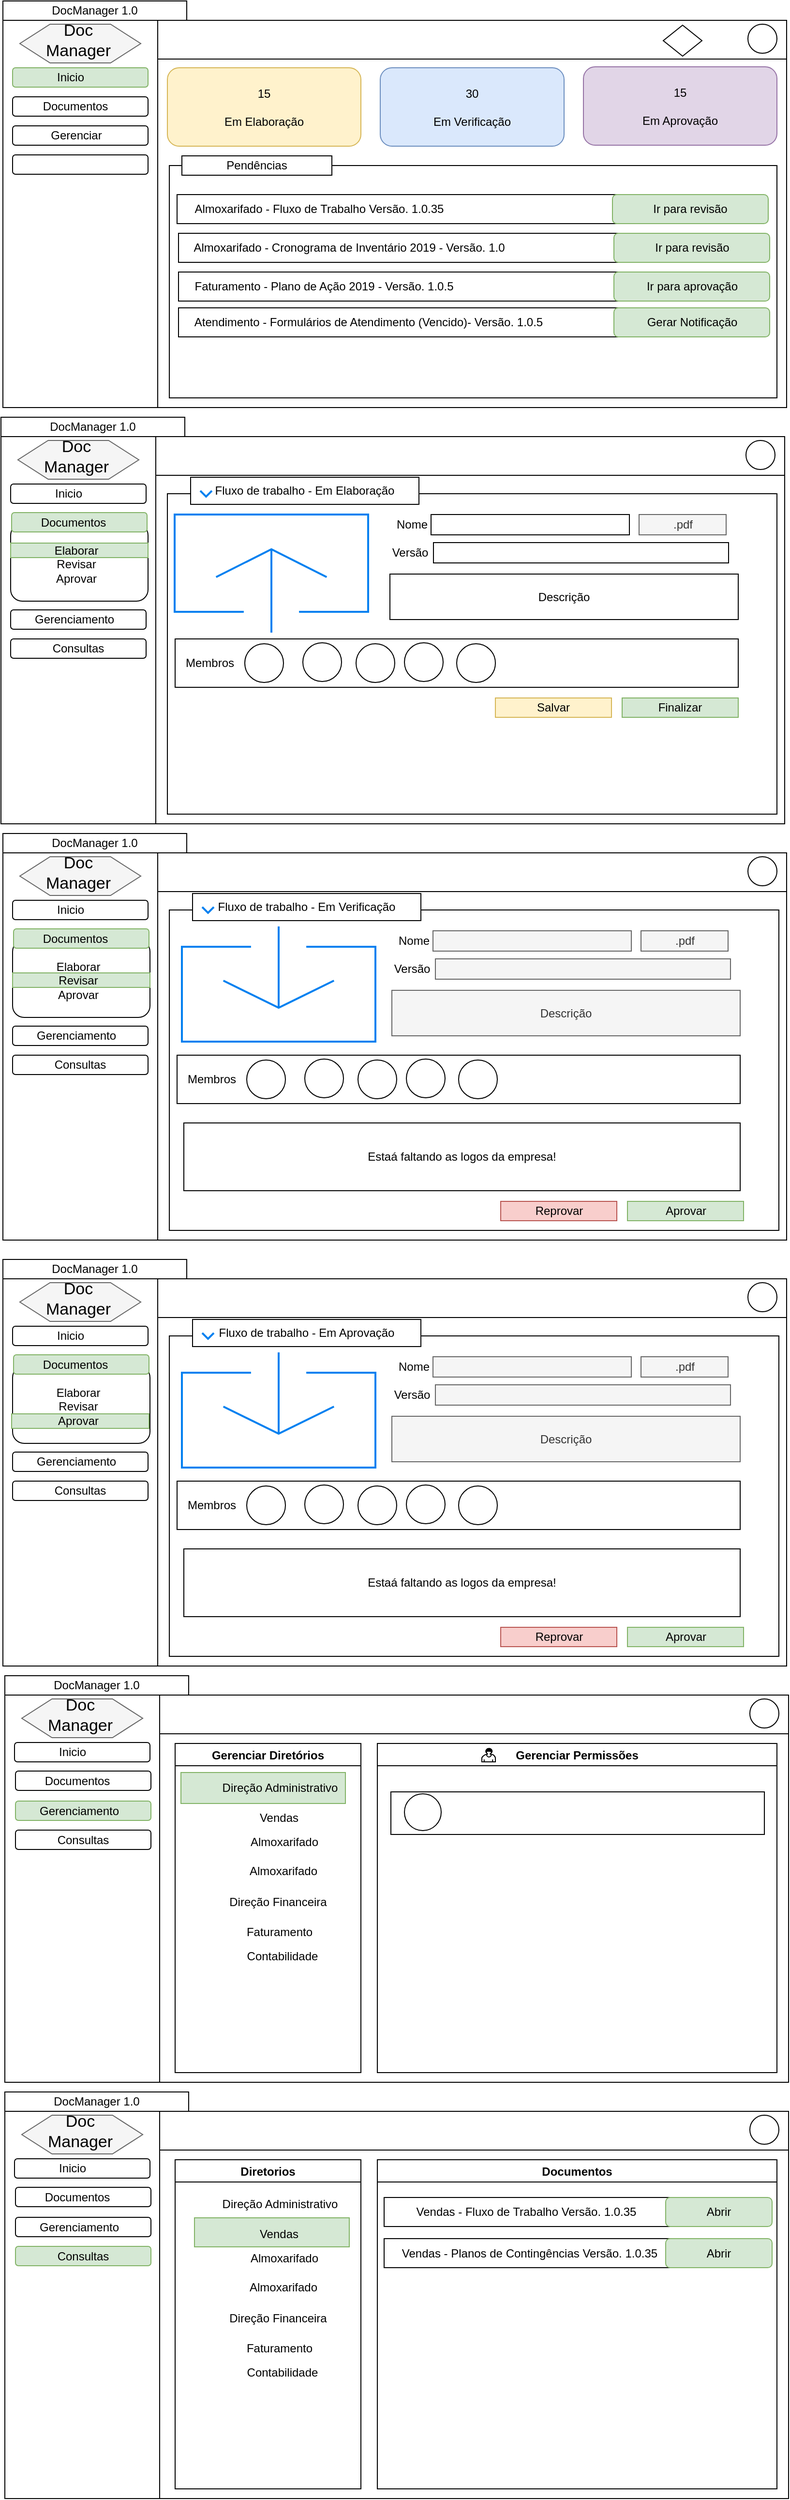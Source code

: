 <mxfile version="10.6.1" type="google"><diagram id="bI2BB0mGl0S2HGkJLrth" name="Page-1"><mxGraphModel dx="1394" dy="715" grid="1" gridSize="10" guides="1" tooltips="1" connect="1" arrows="1" fold="1" page="1" pageScale="1" pageWidth="827" pageHeight="1169" math="0" shadow="0"><root><mxCell id="0"/><mxCell id="1" parent="0"/><mxCell id="Ie20CmbfMBGJbWG-O1Qj-21" value="" style="rounded=0;whiteSpace=wrap;html=1;" parent="1" vertex="1"><mxGeometry x="8" y="550" width="810" height="400" as="geometry"/></mxCell><mxCell id="Ie20CmbfMBGJbWG-O1Qj-53" value="" style="rounded=0;whiteSpace=wrap;html=1;" parent="1" vertex="1"><mxGeometry x="180" y="609" width="630" height="331" as="geometry"/></mxCell><mxCell id="Ie20CmbfMBGJbWG-O1Qj-2" value="" style="rounded=0;whiteSpace=wrap;html=1;" parent="1" vertex="1"><mxGeometry x="10" y="120" width="810" height="400" as="geometry"/></mxCell><mxCell id="Ie20CmbfMBGJbWG-O1Qj-3" value="DocManager 1.0" style="rounded=0;whiteSpace=wrap;html=1;" parent="1" vertex="1"><mxGeometry x="10" y="100" width="190" height="20" as="geometry"/></mxCell><mxCell id="Ie20CmbfMBGJbWG-O1Qj-4" value="" style="rounded=0;whiteSpace=wrap;html=1;" parent="1" vertex="1"><mxGeometry x="170" y="120" width="650" height="40" as="geometry"/></mxCell><mxCell id="Ie20CmbfMBGJbWG-O1Qj-5" value="" style="rounded=0;whiteSpace=wrap;html=1;" parent="1" vertex="1"><mxGeometry x="10" y="120" width="160" height="400" as="geometry"/></mxCell><mxCell id="Ie20CmbfMBGJbWG-O1Qj-6" value="" style="rounded=1;whiteSpace=wrap;html=1;fillColor=#d5e8d4;strokeColor=#82b366;" parent="1" vertex="1"><mxGeometry x="20" y="169" width="140" height="20" as="geometry"/></mxCell><mxCell id="Ie20CmbfMBGJbWG-O1Qj-7" value="" style="rounded=1;whiteSpace=wrap;html=1;" parent="1" vertex="1"><mxGeometry x="20" y="199" width="140" height="20" as="geometry"/></mxCell><mxCell id="Ie20CmbfMBGJbWG-O1Qj-8" value="" style="rounded=1;whiteSpace=wrap;html=1;" parent="1" vertex="1"><mxGeometry x="20" y="229" width="140" height="20" as="geometry"/></mxCell><mxCell id="Ie20CmbfMBGJbWG-O1Qj-9" value="" style="rounded=1;whiteSpace=wrap;html=1;" parent="1" vertex="1"><mxGeometry x="20" y="259" width="140" height="20" as="geometry"/></mxCell><mxCell id="Ie20CmbfMBGJbWG-O1Qj-11" value="" style="shape=hexagon;perimeter=hexagonPerimeter2;whiteSpace=wrap;html=1;fillColor=#f5f5f5;strokeColor=#666666;fontColor=#333333;" parent="1" vertex="1"><mxGeometry x="27.5" y="124" width="125" height="40" as="geometry"/></mxCell><mxCell id="Ie20CmbfMBGJbWG-O1Qj-10" value="&lt;font style=&quot;font-size: 17px&quot;&gt;Doc&lt;br&gt;Manager&lt;/font&gt;" style="text;html=1;strokeColor=none;fillColor=none;align=center;verticalAlign=middle;whiteSpace=wrap;rounded=0;" parent="1" vertex="1"><mxGeometry x="67.5" y="131" width="40" height="20" as="geometry"/></mxCell><mxCell id="Ie20CmbfMBGJbWG-O1Qj-12" value="" style="ellipse;whiteSpace=wrap;html=1;aspect=fixed;" parent="1" vertex="1"><mxGeometry x="780" y="124" width="30" height="30" as="geometry"/></mxCell><mxCell id="Ie20CmbfMBGJbWG-O1Qj-13" value="Inicio" style="text;html=1;strokeColor=none;fillColor=none;align=center;verticalAlign=middle;whiteSpace=wrap;rounded=0;" parent="1" vertex="1"><mxGeometry x="60" y="169" width="40" height="20" as="geometry"/></mxCell><mxCell id="Ie20CmbfMBGJbWG-O1Qj-14" value="Documentos" style="text;html=1;strokeColor=none;fillColor=none;align=center;verticalAlign=middle;whiteSpace=wrap;rounded=0;" parent="1" vertex="1"><mxGeometry x="65" y="199" width="40" height="20" as="geometry"/></mxCell><mxCell id="Ie20CmbfMBGJbWG-O1Qj-15" value="Gerenciar" style="text;html=1;strokeColor=none;fillColor=none;align=center;verticalAlign=middle;whiteSpace=wrap;rounded=0;" parent="1" vertex="1"><mxGeometry x="66" y="229" width="40" height="20" as="geometry"/></mxCell><mxCell id="Ie20CmbfMBGJbWG-O1Qj-17" value="15&lt;br&gt;&lt;br&gt;Em Elaboração" style="rounded=1;whiteSpace=wrap;html=1;fillColor=#fff2cc;strokeColor=#d6b656;" parent="1" vertex="1"><mxGeometry x="180" y="169" width="200" height="81" as="geometry"/></mxCell><mxCell id="Ie20CmbfMBGJbWG-O1Qj-18" value="30&lt;br&gt;&lt;br&gt;Em Verificação" style="rounded=1;whiteSpace=wrap;html=1;fillColor=#dae8fc;strokeColor=#6c8ebf;" parent="1" vertex="1"><mxGeometry x="400" y="169" width="190" height="81" as="geometry"/></mxCell><mxCell id="Ie20CmbfMBGJbWG-O1Qj-20" value="15&lt;br&gt;&lt;br&gt;Em Aprovação" style="rounded=1;whiteSpace=wrap;html=1;fillColor=#e1d5e7;strokeColor=#9673a6;" parent="1" vertex="1"><mxGeometry x="610" y="168" width="200" height="81" as="geometry"/></mxCell><mxCell id="Ie20CmbfMBGJbWG-O1Qj-22" value="DocManager 1.0" style="rounded=0;whiteSpace=wrap;html=1;" parent="1" vertex="1"><mxGeometry x="8" y="530" width="190" height="20" as="geometry"/></mxCell><mxCell id="Ie20CmbfMBGJbWG-O1Qj-23" value="" style="rounded=0;whiteSpace=wrap;html=1;" parent="1" vertex="1"><mxGeometry x="168" y="550" width="650" height="40" as="geometry"/></mxCell><mxCell id="Ie20CmbfMBGJbWG-O1Qj-24" value="" style="rounded=0;whiteSpace=wrap;html=1;" parent="1" vertex="1"><mxGeometry x="8" y="550" width="160" height="400" as="geometry"/></mxCell><mxCell id="Ie20CmbfMBGJbWG-O1Qj-25" value="" style="rounded=1;whiteSpace=wrap;html=1;" parent="1" vertex="1"><mxGeometry x="18" y="599" width="140" height="20" as="geometry"/></mxCell><mxCell id="Ie20CmbfMBGJbWG-O1Qj-27" value="" style="rounded=1;whiteSpace=wrap;html=1;" parent="1" vertex="1"><mxGeometry x="18" y="729" width="140" height="20" as="geometry"/></mxCell><mxCell id="Ie20CmbfMBGJbWG-O1Qj-28" value="Consultas" style="rounded=1;whiteSpace=wrap;html=1;" parent="1" vertex="1"><mxGeometry x="18" y="759" width="140" height="20" as="geometry"/></mxCell><mxCell id="Ie20CmbfMBGJbWG-O1Qj-29" value="" style="shape=hexagon;perimeter=hexagonPerimeter2;whiteSpace=wrap;html=1;fillColor=#f5f5f5;strokeColor=#666666;fontColor=#333333;" parent="1" vertex="1"><mxGeometry x="25.5" y="554" width="125" height="40" as="geometry"/></mxCell><mxCell id="Ie20CmbfMBGJbWG-O1Qj-30" value="&lt;font style=&quot;font-size: 17px&quot;&gt;Doc&lt;br&gt;Manager&lt;/font&gt;" style="text;html=1;strokeColor=none;fillColor=none;align=center;verticalAlign=middle;whiteSpace=wrap;rounded=0;" parent="1" vertex="1"><mxGeometry x="65.5" y="561" width="40" height="20" as="geometry"/></mxCell><mxCell id="Ie20CmbfMBGJbWG-O1Qj-31" value="" style="ellipse;whiteSpace=wrap;html=1;aspect=fixed;" parent="1" vertex="1"><mxGeometry x="778" y="554" width="30" height="30" as="geometry"/></mxCell><mxCell id="Ie20CmbfMBGJbWG-O1Qj-32" value="Inicio" style="text;html=1;strokeColor=none;fillColor=none;align=center;verticalAlign=middle;whiteSpace=wrap;rounded=0;" parent="1" vertex="1"><mxGeometry x="58" y="599" width="40" height="20" as="geometry"/></mxCell><mxCell id="Ie20CmbfMBGJbWG-O1Qj-34" value="Gerenciamento" style="text;html=1;strokeColor=none;fillColor=none;align=center;verticalAlign=middle;whiteSpace=wrap;rounded=0;" parent="1" vertex="1"><mxGeometry x="64" y="729" width="40" height="20" as="geometry"/></mxCell><mxCell id="Ie20CmbfMBGJbWG-O1Qj-38" value="" style="rounded=0;whiteSpace=wrap;html=1;" parent="1" vertex="1"><mxGeometry x="452.5" y="630.5" width="205" height="21" as="geometry"/></mxCell><mxCell id="Ie20CmbfMBGJbWG-O1Qj-42" value="" style="html=1;verticalLabelPosition=bottom;align=center;labelBackgroundColor=#ffffff;verticalAlign=top;strokeWidth=2;strokeColor=#0080F0;fillColor=#ffffff;shadow=0;dashed=0;shape=mxgraph.ios7.icons.up;" parent="1" vertex="1"><mxGeometry x="187.5" y="630.5" width="200" height="122" as="geometry"/></mxCell><mxCell id="Ie20CmbfMBGJbWG-O1Qj-44" value="Nome" style="text;html=1;strokeColor=none;fillColor=none;align=center;verticalAlign=middle;whiteSpace=wrap;rounded=0;" parent="1" vertex="1"><mxGeometry x="412.5" y="630.5" width="40" height="20" as="geometry"/></mxCell><mxCell id="Ie20CmbfMBGJbWG-O1Qj-45" value="" style="rounded=0;whiteSpace=wrap;html=1;" parent="1" vertex="1"><mxGeometry x="455" y="659.5" width="305" height="21" as="geometry"/></mxCell><mxCell id="Ie20CmbfMBGJbWG-O1Qj-46" value="Versão" style="text;html=1;strokeColor=none;fillColor=none;align=center;verticalAlign=middle;whiteSpace=wrap;rounded=0;" parent="1" vertex="1"><mxGeometry x="411" y="659.5" width="40" height="20" as="geometry"/></mxCell><mxCell id="Ie20CmbfMBGJbWG-O1Qj-48" value=".pdf" style="rounded=0;whiteSpace=wrap;html=1;fillColor=#f5f5f5;strokeColor=#666666;fontColor=#333333;" parent="1" vertex="1"><mxGeometry x="667.5" y="630.5" width="90" height="21" as="geometry"/></mxCell><mxCell id="Ie20CmbfMBGJbWG-O1Qj-49" value="Descrição" style="rounded=0;whiteSpace=wrap;html=1;" parent="1" vertex="1"><mxGeometry x="410" y="692" width="360" height="47" as="geometry"/></mxCell><mxCell id="Ie20CmbfMBGJbWG-O1Qj-50" value="" style="rounded=0;whiteSpace=wrap;html=1;" parent="1" vertex="1"><mxGeometry x="188" y="759" width="582" height="50" as="geometry"/></mxCell><mxCell id="Ie20CmbfMBGJbWG-O1Qj-51" value="" style="ellipse;whiteSpace=wrap;html=1;aspect=fixed;" parent="1" vertex="1"><mxGeometry x="260" y="764" width="40" height="40" as="geometry"/></mxCell><mxCell id="Ie20CmbfMBGJbWG-O1Qj-52" value="Membros" style="text;html=1;strokeColor=none;fillColor=none;align=center;verticalAlign=middle;whiteSpace=wrap;rounded=0;" parent="1" vertex="1"><mxGeometry x="204" y="774" width="40" height="20" as="geometry"/></mxCell><mxCell id="Ie20CmbfMBGJbWG-O1Qj-54" value="Fluxo de trabalho - Em Elaboração" style="rounded=0;whiteSpace=wrap;html=1;" parent="1" vertex="1"><mxGeometry x="204" y="592" width="236" height="28" as="geometry"/></mxCell><mxCell id="Ie20CmbfMBGJbWG-O1Qj-55" value="" style="rounded=1;whiteSpace=wrap;html=1;" parent="1" vertex="1"><mxGeometry x="18" y="640" width="142" height="80" as="geometry"/></mxCell><mxCell id="Ie20CmbfMBGJbWG-O1Qj-26" value="" style="rounded=1;whiteSpace=wrap;html=1;fillColor=#d5e8d4;strokeColor=#82b366;" parent="1" vertex="1"><mxGeometry x="19" y="628.5" width="140" height="20" as="geometry"/></mxCell><mxCell id="Ie20CmbfMBGJbWG-O1Qj-33" value="Documentos" style="text;html=1;strokeColor=none;fillColor=none;align=center;verticalAlign=middle;whiteSpace=wrap;rounded=0;" parent="1" vertex="1"><mxGeometry x="63" y="629" width="40" height="20" as="geometry"/></mxCell><mxCell id="Ie20CmbfMBGJbWG-O1Qj-57" value="" style="ellipse;whiteSpace=wrap;html=1;aspect=fixed;" parent="1" vertex="1"><mxGeometry x="320" y="763" width="40" height="40" as="geometry"/></mxCell><mxCell id="Ie20CmbfMBGJbWG-O1Qj-58" value="" style="ellipse;whiteSpace=wrap;html=1;aspect=fixed;" parent="1" vertex="1"><mxGeometry x="375" y="764" width="40" height="40" as="geometry"/></mxCell><mxCell id="Ie20CmbfMBGJbWG-O1Qj-59" value="" style="ellipse;whiteSpace=wrap;html=1;aspect=fixed;" parent="1" vertex="1"><mxGeometry x="425" y="763" width="40" height="40" as="geometry"/></mxCell><mxCell id="Ie20CmbfMBGJbWG-O1Qj-60" value="" style="ellipse;whiteSpace=wrap;html=1;aspect=fixed;" parent="1" vertex="1"><mxGeometry x="479" y="764" width="40" height="40" as="geometry"/></mxCell><mxCell id="Ie20CmbfMBGJbWG-O1Qj-61" value="Salvar" style="rounded=0;whiteSpace=wrap;html=1;fillColor=#fff2cc;strokeColor=#d6b656;" parent="1" vertex="1"><mxGeometry x="519" y="820" width="120" height="20" as="geometry"/></mxCell><mxCell id="Ie20CmbfMBGJbWG-O1Qj-62" value="Finalizar" style="rounded=0;whiteSpace=wrap;html=1;fillColor=#d5e8d4;strokeColor=#82b366;" parent="1" vertex="1"><mxGeometry x="650" y="820" width="120" height="20" as="geometry"/></mxCell><mxCell id="Ie20CmbfMBGJbWG-O1Qj-64" value="" style="html=1;verticalLabelPosition=bottom;labelBackgroundColor=#ffffff;verticalAlign=top;shadow=0;dashed=0;strokeWidth=2;shape=mxgraph.ios7.misc.down;strokeColor=#0080f0;" parent="1" vertex="1"><mxGeometry x="214" y="606" width="12" height="6" as="geometry"/></mxCell><mxCell id="Ie20CmbfMBGJbWG-O1Qj-65" value="" style="rounded=0;whiteSpace=wrap;html=1;" parent="1" vertex="1"><mxGeometry x="10" y="980" width="810" height="400" as="geometry"/></mxCell><mxCell id="Ie20CmbfMBGJbWG-O1Qj-66" value="" style="rounded=0;whiteSpace=wrap;html=1;" parent="1" vertex="1"><mxGeometry x="182" y="1039" width="630" height="331" as="geometry"/></mxCell><mxCell id="Ie20CmbfMBGJbWG-O1Qj-67" value="DocManager 1.0" style="rounded=0;whiteSpace=wrap;html=1;" parent="1" vertex="1"><mxGeometry x="10" y="960" width="190" height="20" as="geometry"/></mxCell><mxCell id="Ie20CmbfMBGJbWG-O1Qj-68" value="" style="rounded=0;whiteSpace=wrap;html=1;" parent="1" vertex="1"><mxGeometry x="170" y="980" width="650" height="40" as="geometry"/></mxCell><mxCell id="Ie20CmbfMBGJbWG-O1Qj-69" value="" style="rounded=0;whiteSpace=wrap;html=1;" parent="1" vertex="1"><mxGeometry x="10" y="980" width="160" height="400" as="geometry"/></mxCell><mxCell id="Ie20CmbfMBGJbWG-O1Qj-70" value="" style="rounded=1;whiteSpace=wrap;html=1;" parent="1" vertex="1"><mxGeometry x="20" y="1029" width="140" height="20" as="geometry"/></mxCell><mxCell id="Ie20CmbfMBGJbWG-O1Qj-71" value="" style="rounded=1;whiteSpace=wrap;html=1;" parent="1" vertex="1"><mxGeometry x="20" y="1159" width="140" height="20" as="geometry"/></mxCell><mxCell id="Ie20CmbfMBGJbWG-O1Qj-72" value="Consultas" style="rounded=1;whiteSpace=wrap;html=1;" parent="1" vertex="1"><mxGeometry x="20" y="1189" width="140" height="20" as="geometry"/></mxCell><mxCell id="Ie20CmbfMBGJbWG-O1Qj-73" value="" style="shape=hexagon;perimeter=hexagonPerimeter2;whiteSpace=wrap;html=1;fillColor=#f5f5f5;strokeColor=#666666;fontColor=#333333;" parent="1" vertex="1"><mxGeometry x="27.5" y="984" width="125" height="40" as="geometry"/></mxCell><mxCell id="Ie20CmbfMBGJbWG-O1Qj-74" value="&lt;font style=&quot;font-size: 17px&quot;&gt;Doc&lt;br&gt;Manager&lt;/font&gt;" style="text;html=1;strokeColor=none;fillColor=none;align=center;verticalAlign=middle;whiteSpace=wrap;rounded=0;" parent="1" vertex="1"><mxGeometry x="67.5" y="991" width="40" height="20" as="geometry"/></mxCell><mxCell id="Ie20CmbfMBGJbWG-O1Qj-75" value="" style="ellipse;whiteSpace=wrap;html=1;aspect=fixed;" parent="1" vertex="1"><mxGeometry x="780" y="984" width="30" height="30" as="geometry"/></mxCell><mxCell id="Ie20CmbfMBGJbWG-O1Qj-76" value="Inicio" style="text;html=1;strokeColor=none;fillColor=none;align=center;verticalAlign=middle;whiteSpace=wrap;rounded=0;" parent="1" vertex="1"><mxGeometry x="60" y="1029" width="40" height="20" as="geometry"/></mxCell><mxCell id="Ie20CmbfMBGJbWG-O1Qj-77" value="Gerenciamento" style="text;html=1;strokeColor=none;fillColor=none;align=center;verticalAlign=middle;whiteSpace=wrap;rounded=0;" parent="1" vertex="1"><mxGeometry x="66" y="1159" width="40" height="20" as="geometry"/></mxCell><mxCell id="Ie20CmbfMBGJbWG-O1Qj-78" value="" style="rounded=0;whiteSpace=wrap;html=1;fillColor=#f5f5f5;strokeColor=#666666;fontColor=#333333;" parent="1" vertex="1"><mxGeometry x="454.5" y="1060.5" width="205" height="21" as="geometry"/></mxCell><mxCell id="Ie20CmbfMBGJbWG-O1Qj-80" value="Nome" style="text;html=1;strokeColor=none;fillColor=none;align=center;verticalAlign=middle;whiteSpace=wrap;rounded=0;" parent="1" vertex="1"><mxGeometry x="414.5" y="1060.5" width="40" height="20" as="geometry"/></mxCell><mxCell id="Ie20CmbfMBGJbWG-O1Qj-81" value="" style="rounded=0;whiteSpace=wrap;html=1;fillColor=#f5f5f5;strokeColor=#666666;fontColor=#333333;" parent="1" vertex="1"><mxGeometry x="457" y="1089.5" width="305" height="21" as="geometry"/></mxCell><mxCell id="Ie20CmbfMBGJbWG-O1Qj-82" value="Versão" style="text;html=1;strokeColor=none;fillColor=none;align=center;verticalAlign=middle;whiteSpace=wrap;rounded=0;" parent="1" vertex="1"><mxGeometry x="413" y="1089.5" width="40" height="20" as="geometry"/></mxCell><mxCell id="Ie20CmbfMBGJbWG-O1Qj-83" value=".pdf" style="rounded=0;whiteSpace=wrap;html=1;fillColor=#f5f5f5;strokeColor=#666666;fontColor=#333333;" parent="1" vertex="1"><mxGeometry x="669.5" y="1060.5" width="90" height="21" as="geometry"/></mxCell><mxCell id="Ie20CmbfMBGJbWG-O1Qj-84" value="Descrição" style="rounded=0;whiteSpace=wrap;html=1;fillColor=#f5f5f5;strokeColor=#666666;fontColor=#333333;" parent="1" vertex="1"><mxGeometry x="412" y="1122" width="360" height="47" as="geometry"/></mxCell><mxCell id="Ie20CmbfMBGJbWG-O1Qj-85" value="" style="rounded=0;whiteSpace=wrap;html=1;" parent="1" vertex="1"><mxGeometry x="190" y="1189" width="582" height="50" as="geometry"/></mxCell><mxCell id="Ie20CmbfMBGJbWG-O1Qj-86" value="" style="ellipse;whiteSpace=wrap;html=1;aspect=fixed;" parent="1" vertex="1"><mxGeometry x="262" y="1194" width="40" height="40" as="geometry"/></mxCell><mxCell id="Ie20CmbfMBGJbWG-O1Qj-87" value="Membros" style="text;html=1;strokeColor=none;fillColor=none;align=center;verticalAlign=middle;whiteSpace=wrap;rounded=0;" parent="1" vertex="1"><mxGeometry x="206" y="1204" width="40" height="20" as="geometry"/></mxCell><mxCell id="Ie20CmbfMBGJbWG-O1Qj-88" value="Fluxo de trabalho - Em Verificação" style="rounded=0;whiteSpace=wrap;html=1;" parent="1" vertex="1"><mxGeometry x="206" y="1022" width="236" height="28" as="geometry"/></mxCell><mxCell id="Ie20CmbfMBGJbWG-O1Qj-89" value="" style="rounded=1;whiteSpace=wrap;html=1;" parent="1" vertex="1"><mxGeometry x="20" y="1070" width="142" height="80" as="geometry"/></mxCell><mxCell id="Ie20CmbfMBGJbWG-O1Qj-90" value="" style="rounded=1;whiteSpace=wrap;html=1;fillColor=#d5e8d4;strokeColor=#82b366;" parent="1" vertex="1"><mxGeometry x="21" y="1058.5" width="140" height="20" as="geometry"/></mxCell><mxCell id="Ie20CmbfMBGJbWG-O1Qj-91" value="Documentos" style="text;html=1;strokeColor=none;fillColor=none;align=center;verticalAlign=middle;whiteSpace=wrap;rounded=0;" parent="1" vertex="1"><mxGeometry x="65" y="1059" width="40" height="20" as="geometry"/></mxCell><mxCell id="Ie20CmbfMBGJbWG-O1Qj-93" value="" style="ellipse;whiteSpace=wrap;html=1;aspect=fixed;" parent="1" vertex="1"><mxGeometry x="322" y="1193" width="40" height="40" as="geometry"/></mxCell><mxCell id="Ie20CmbfMBGJbWG-O1Qj-94" value="" style="ellipse;whiteSpace=wrap;html=1;aspect=fixed;" parent="1" vertex="1"><mxGeometry x="377" y="1194" width="40" height="40" as="geometry"/></mxCell><mxCell id="Ie20CmbfMBGJbWG-O1Qj-95" value="" style="ellipse;whiteSpace=wrap;html=1;aspect=fixed;" parent="1" vertex="1"><mxGeometry x="427" y="1193" width="40" height="40" as="geometry"/></mxCell><mxCell id="Ie20CmbfMBGJbWG-O1Qj-96" value="" style="ellipse;whiteSpace=wrap;html=1;aspect=fixed;" parent="1" vertex="1"><mxGeometry x="481" y="1194" width="40" height="40" as="geometry"/></mxCell><mxCell id="Ie20CmbfMBGJbWG-O1Qj-97" value="Reprovar" style="rounded=0;whiteSpace=wrap;html=1;fillColor=#f8cecc;strokeColor=#b85450;" parent="1" vertex="1"><mxGeometry x="524.5" y="1340" width="120" height="20" as="geometry"/></mxCell><mxCell id="Ie20CmbfMBGJbWG-O1Qj-98" value="Aprovar" style="rounded=0;whiteSpace=wrap;html=1;fillColor=#d5e8d4;strokeColor=#82b366;" parent="1" vertex="1"><mxGeometry x="655.5" y="1340" width="120" height="20" as="geometry"/></mxCell><mxCell id="Ie20CmbfMBGJbWG-O1Qj-99" value="" style="html=1;verticalLabelPosition=bottom;labelBackgroundColor=#ffffff;verticalAlign=top;shadow=0;dashed=0;strokeWidth=2;shape=mxgraph.ios7.misc.down;strokeColor=#0080f0;" parent="1" vertex="1"><mxGeometry x="216" y="1036" width="12" height="6" as="geometry"/></mxCell><mxCell id="Ie20CmbfMBGJbWG-O1Qj-100" value="" style="html=1;verticalLabelPosition=bottom;align=center;labelBackgroundColor=#ffffff;verticalAlign=top;strokeWidth=2;strokeColor=#0080F0;fillColor=#ffffff;shadow=0;dashed=0;shape=mxgraph.ios7.icons.down;" parent="1" vertex="1"><mxGeometry x="195" y="1056" width="200" height="119" as="geometry"/></mxCell><mxCell id="Ie20CmbfMBGJbWG-O1Qj-101" value="Estaá faltando as logos da empresa!" style="rounded=0;whiteSpace=wrap;html=1;" parent="1" vertex="1"><mxGeometry x="197" y="1259" width="575" height="70" as="geometry"/></mxCell><mxCell id="Ie20CmbfMBGJbWG-O1Qj-102" value="" style="rounded=0;whiteSpace=wrap;html=1;" parent="1" vertex="1"><mxGeometry x="10" y="1420" width="810" height="400" as="geometry"/></mxCell><mxCell id="Ie20CmbfMBGJbWG-O1Qj-103" value="" style="rounded=0;whiteSpace=wrap;html=1;" parent="1" vertex="1"><mxGeometry x="182" y="1479" width="630" height="331" as="geometry"/></mxCell><mxCell id="Ie20CmbfMBGJbWG-O1Qj-104" value="DocManager 1.0" style="rounded=0;whiteSpace=wrap;html=1;" parent="1" vertex="1"><mxGeometry x="10" y="1400" width="190" height="20" as="geometry"/></mxCell><mxCell id="Ie20CmbfMBGJbWG-O1Qj-105" value="" style="rounded=0;whiteSpace=wrap;html=1;" parent="1" vertex="1"><mxGeometry x="170" y="1420" width="650" height="40" as="geometry"/></mxCell><mxCell id="Ie20CmbfMBGJbWG-O1Qj-106" value="" style="rounded=0;whiteSpace=wrap;html=1;" parent="1" vertex="1"><mxGeometry x="10" y="1420" width="160" height="400" as="geometry"/></mxCell><mxCell id="Ie20CmbfMBGJbWG-O1Qj-107" value="" style="rounded=1;whiteSpace=wrap;html=1;" parent="1" vertex="1"><mxGeometry x="20" y="1469" width="140" height="20" as="geometry"/></mxCell><mxCell id="Ie20CmbfMBGJbWG-O1Qj-108" value="" style="rounded=1;whiteSpace=wrap;html=1;" parent="1" vertex="1"><mxGeometry x="20" y="1599" width="140" height="20" as="geometry"/></mxCell><mxCell id="Ie20CmbfMBGJbWG-O1Qj-109" value="Consultas" style="rounded=1;whiteSpace=wrap;html=1;" parent="1" vertex="1"><mxGeometry x="20" y="1629" width="140" height="20" as="geometry"/></mxCell><mxCell id="Ie20CmbfMBGJbWG-O1Qj-110" value="" style="shape=hexagon;perimeter=hexagonPerimeter2;whiteSpace=wrap;html=1;fillColor=#f5f5f5;strokeColor=#666666;fontColor=#333333;" parent="1" vertex="1"><mxGeometry x="27.5" y="1424" width="125" height="40" as="geometry"/></mxCell><mxCell id="Ie20CmbfMBGJbWG-O1Qj-111" value="&lt;font style=&quot;font-size: 17px&quot;&gt;Doc&lt;br&gt;Manager&lt;/font&gt;" style="text;html=1;strokeColor=none;fillColor=none;align=center;verticalAlign=middle;whiteSpace=wrap;rounded=0;" parent="1" vertex="1"><mxGeometry x="67.5" y="1431" width="40" height="20" as="geometry"/></mxCell><mxCell id="Ie20CmbfMBGJbWG-O1Qj-112" value="" style="ellipse;whiteSpace=wrap;html=1;aspect=fixed;" parent="1" vertex="1"><mxGeometry x="780" y="1424" width="30" height="30" as="geometry"/></mxCell><mxCell id="Ie20CmbfMBGJbWG-O1Qj-113" value="Inicio" style="text;html=1;strokeColor=none;fillColor=none;align=center;verticalAlign=middle;whiteSpace=wrap;rounded=0;" parent="1" vertex="1"><mxGeometry x="60" y="1469" width="40" height="20" as="geometry"/></mxCell><mxCell id="Ie20CmbfMBGJbWG-O1Qj-114" value="Gerenciamento" style="text;html=1;strokeColor=none;fillColor=none;align=center;verticalAlign=middle;whiteSpace=wrap;rounded=0;" parent="1" vertex="1"><mxGeometry x="66" y="1599" width="40" height="20" as="geometry"/></mxCell><mxCell id="Ie20CmbfMBGJbWG-O1Qj-115" value="" style="rounded=0;whiteSpace=wrap;html=1;fillColor=#f5f5f5;strokeColor=#666666;fontColor=#333333;" parent="1" vertex="1"><mxGeometry x="454.5" y="1500.5" width="205" height="21" as="geometry"/></mxCell><mxCell id="Ie20CmbfMBGJbWG-O1Qj-116" value="Nome" style="text;html=1;strokeColor=none;fillColor=none;align=center;verticalAlign=middle;whiteSpace=wrap;rounded=0;" parent="1" vertex="1"><mxGeometry x="414.5" y="1500.5" width="40" height="20" as="geometry"/></mxCell><mxCell id="Ie20CmbfMBGJbWG-O1Qj-117" value="" style="rounded=0;whiteSpace=wrap;html=1;fillColor=#f5f5f5;strokeColor=#666666;fontColor=#333333;" parent="1" vertex="1"><mxGeometry x="457" y="1529.5" width="305" height="21" as="geometry"/></mxCell><mxCell id="Ie20CmbfMBGJbWG-O1Qj-118" value="Versão" style="text;html=1;strokeColor=none;fillColor=none;align=center;verticalAlign=middle;whiteSpace=wrap;rounded=0;" parent="1" vertex="1"><mxGeometry x="413" y="1529.5" width="40" height="20" as="geometry"/></mxCell><mxCell id="Ie20CmbfMBGJbWG-O1Qj-119" value=".pdf" style="rounded=0;whiteSpace=wrap;html=1;fillColor=#f5f5f5;strokeColor=#666666;fontColor=#333333;" parent="1" vertex="1"><mxGeometry x="669.5" y="1500.5" width="90" height="21" as="geometry"/></mxCell><mxCell id="Ie20CmbfMBGJbWG-O1Qj-120" value="Descrição" style="rounded=0;whiteSpace=wrap;html=1;fillColor=#f5f5f5;strokeColor=#666666;fontColor=#333333;" parent="1" vertex="1"><mxGeometry x="412" y="1562" width="360" height="47" as="geometry"/></mxCell><mxCell id="Ie20CmbfMBGJbWG-O1Qj-121" value="" style="rounded=0;whiteSpace=wrap;html=1;" parent="1" vertex="1"><mxGeometry x="190" y="1629" width="582" height="50" as="geometry"/></mxCell><mxCell id="Ie20CmbfMBGJbWG-O1Qj-122" value="" style="ellipse;whiteSpace=wrap;html=1;aspect=fixed;" parent="1" vertex="1"><mxGeometry x="262" y="1634" width="40" height="40" as="geometry"/></mxCell><mxCell id="Ie20CmbfMBGJbWG-O1Qj-123" value="Membros" style="text;html=1;strokeColor=none;fillColor=none;align=center;verticalAlign=middle;whiteSpace=wrap;rounded=0;" parent="1" vertex="1"><mxGeometry x="206" y="1644" width="40" height="20" as="geometry"/></mxCell><mxCell id="Ie20CmbfMBGJbWG-O1Qj-124" value="Fluxo de trabalho - Em Aprovação" style="rounded=0;whiteSpace=wrap;html=1;" parent="1" vertex="1"><mxGeometry x="206" y="1462" width="236" height="28" as="geometry"/></mxCell><mxCell id="Ie20CmbfMBGJbWG-O1Qj-125" value="" style="rounded=1;whiteSpace=wrap;html=1;" parent="1" vertex="1"><mxGeometry x="20" y="1510" width="142" height="80" as="geometry"/></mxCell><mxCell id="Ie20CmbfMBGJbWG-O1Qj-126" value="" style="rounded=1;whiteSpace=wrap;html=1;fillColor=#d5e8d4;strokeColor=#82b366;" parent="1" vertex="1"><mxGeometry x="21" y="1498.5" width="140" height="20" as="geometry"/></mxCell><mxCell id="Ie20CmbfMBGJbWG-O1Qj-127" value="Documentos" style="text;html=1;strokeColor=none;fillColor=none;align=center;verticalAlign=middle;whiteSpace=wrap;rounded=0;" parent="1" vertex="1"><mxGeometry x="65" y="1499" width="40" height="20" as="geometry"/></mxCell><mxCell id="Ie20CmbfMBGJbWG-O1Qj-129" value="" style="ellipse;whiteSpace=wrap;html=1;aspect=fixed;" parent="1" vertex="1"><mxGeometry x="322" y="1633" width="40" height="40" as="geometry"/></mxCell><mxCell id="Ie20CmbfMBGJbWG-O1Qj-130" value="" style="ellipse;whiteSpace=wrap;html=1;aspect=fixed;" parent="1" vertex="1"><mxGeometry x="377" y="1634" width="40" height="40" as="geometry"/></mxCell><mxCell id="Ie20CmbfMBGJbWG-O1Qj-131" value="" style="ellipse;whiteSpace=wrap;html=1;aspect=fixed;" parent="1" vertex="1"><mxGeometry x="427" y="1633" width="40" height="40" as="geometry"/></mxCell><mxCell id="Ie20CmbfMBGJbWG-O1Qj-132" value="" style="ellipse;whiteSpace=wrap;html=1;aspect=fixed;" parent="1" vertex="1"><mxGeometry x="481" y="1634" width="40" height="40" as="geometry"/></mxCell><mxCell id="Ie20CmbfMBGJbWG-O1Qj-133" value="Reprovar" style="rounded=0;whiteSpace=wrap;html=1;fillColor=#f8cecc;strokeColor=#b85450;" parent="1" vertex="1"><mxGeometry x="524.5" y="1780" width="120" height="20" as="geometry"/></mxCell><mxCell id="Ie20CmbfMBGJbWG-O1Qj-134" value="Aprovar" style="rounded=0;whiteSpace=wrap;html=1;fillColor=#d5e8d4;strokeColor=#82b366;" parent="1" vertex="1"><mxGeometry x="655.5" y="1780" width="120" height="20" as="geometry"/></mxCell><mxCell id="Ie20CmbfMBGJbWG-O1Qj-135" value="" style="html=1;verticalLabelPosition=bottom;labelBackgroundColor=#ffffff;verticalAlign=top;shadow=0;dashed=0;strokeWidth=2;shape=mxgraph.ios7.misc.down;strokeColor=#0080f0;" parent="1" vertex="1"><mxGeometry x="216" y="1476" width="12" height="6" as="geometry"/></mxCell><mxCell id="Ie20CmbfMBGJbWG-O1Qj-136" value="" style="html=1;verticalLabelPosition=bottom;align=center;labelBackgroundColor=#ffffff;verticalAlign=top;strokeWidth=2;strokeColor=#0080F0;fillColor=#ffffff;shadow=0;dashed=0;shape=mxgraph.ios7.icons.down;" parent="1" vertex="1"><mxGeometry x="195" y="1496" width="200" height="119" as="geometry"/></mxCell><mxCell id="Ie20CmbfMBGJbWG-O1Qj-137" value="Estaá faltando as logos da empresa!" style="rounded=0;whiteSpace=wrap;html=1;" parent="1" vertex="1"><mxGeometry x="197" y="1699" width="575" height="70" as="geometry"/></mxCell><mxCell id="Ie20CmbfMBGJbWG-O1Qj-138" value="" style="rhombus;whiteSpace=wrap;html=1;" parent="1" vertex="1"><mxGeometry x="692.5" y="125" width="40" height="32" as="geometry"/></mxCell><mxCell id="Ie20CmbfMBGJbWG-O1Qj-142" value="" style="shape=image;html=1;verticalAlign=top;verticalLabelPosition=bottom;labelBackgroundColor=#ffffff;imageAspect=0;aspect=fixed;image=https://cdn4.iconfinder.com/data/icons/wirecons-free-vector-icons/32/add-128.png;fontColor=#E6FFDE;" parent="1" vertex="1"><mxGeometry x="535" y="1192" width="44" height="44" as="geometry"/></mxCell><mxCell id="Ie20CmbfMBGJbWG-O1Qj-143" value="" style="shape=image;html=1;verticalAlign=top;verticalLabelPosition=bottom;labelBackgroundColor=#ffffff;imageAspect=0;aspect=fixed;image=https://cdn4.iconfinder.com/data/icons/wirecons-free-vector-icons/32/add-128.png;fontColor=#E6FFDE;" parent="1" vertex="1"><mxGeometry x="533" y="761" width="44" height="44" as="geometry"/></mxCell><mxCell id="HHHWmzIlWCNj2uW-hATc-1" value="" style="rounded=0;whiteSpace=wrap;html=1;" parent="1" vertex="1"><mxGeometry x="182" y="270" width="628" height="240" as="geometry"/></mxCell><mxCell id="HHHWmzIlWCNj2uW-hATc-2" value="" style="rounded=0;whiteSpace=wrap;html=1;" parent="1" vertex="1"><mxGeometry x="190" y="300" width="500" height="30" as="geometry"/></mxCell><mxCell id="HHHWmzIlWCNj2uW-hATc-3" value="&lt;div style=&quot;text-align: left&quot;&gt;&lt;span&gt;Almoxarifado - Fluxo de Trabalho Versão. 1.0.35&lt;/span&gt;&lt;/div&gt;" style="text;html=1;strokeColor=none;fillColor=none;align=center;verticalAlign=middle;whiteSpace=wrap;rounded=0;" parent="1" vertex="1"><mxGeometry x="204" y="305" width="266" height="20" as="geometry"/></mxCell><mxCell id="HHHWmzIlWCNj2uW-hATc-4" value="Ir para revisão" style="rounded=1;whiteSpace=wrap;html=1;fillColor=#d5e8d4;strokeColor=#82b366;" parent="1" vertex="1"><mxGeometry x="640" y="300" width="161" height="30" as="geometry"/></mxCell><mxCell id="HHHWmzIlWCNj2uW-hATc-5" value="" style="rounded=0;whiteSpace=wrap;html=1;" parent="1" vertex="1"><mxGeometry x="191.5" y="340" width="500" height="30" as="geometry"/></mxCell><mxCell id="HHHWmzIlWCNj2uW-hATc-6" value="&lt;div style=&quot;text-align: left&quot;&gt;&lt;span&gt;Almoxarifado - Cronograma de Inventário 2019 - Versão. 1.0&lt;/span&gt;&lt;/div&gt;" style="text;html=1;strokeColor=none;fillColor=none;align=center;verticalAlign=middle;whiteSpace=wrap;rounded=0;" parent="1" vertex="1"><mxGeometry x="206" y="345" width="324" height="20" as="geometry"/></mxCell><mxCell id="HHHWmzIlWCNj2uW-hATc-7" value="Ir para revisão" style="rounded=1;whiteSpace=wrap;html=1;fillColor=#d5e8d4;strokeColor=#82b366;" parent="1" vertex="1"><mxGeometry x="641.5" y="340" width="161" height="30" as="geometry"/></mxCell><mxCell id="mCRM4azEPHAM3YScjeOQ-1" value="Pendências" style="rounded=0;whiteSpace=wrap;html=1;" parent="1" vertex="1"><mxGeometry x="195" y="260" width="155" height="20" as="geometry"/></mxCell><mxCell id="mCRM4azEPHAM3YScjeOQ-2" value="" style="rounded=0;whiteSpace=wrap;html=1;" parent="1" vertex="1"><mxGeometry x="191.5" y="380" width="500" height="30" as="geometry"/></mxCell><mxCell id="mCRM4azEPHAM3YScjeOQ-3" value="&lt;div style=&quot;text-align: left&quot;&gt;&lt;span&gt;Faturamento - Plano de Ação 2019 - Versão. 1.0.5&lt;/span&gt;&lt;/div&gt;" style="text;html=1;strokeColor=none;fillColor=none;align=center;verticalAlign=middle;whiteSpace=wrap;rounded=0;" parent="1" vertex="1"><mxGeometry x="206" y="385" width="272" height="20" as="geometry"/></mxCell><mxCell id="mCRM4azEPHAM3YScjeOQ-4" value="Ir para aprovação" style="rounded=1;whiteSpace=wrap;html=1;fillColor=#d5e8d4;strokeColor=#82b366;" parent="1" vertex="1"><mxGeometry x="641.5" y="380" width="161" height="30" as="geometry"/></mxCell><mxCell id="mCRM4azEPHAM3YScjeOQ-7" value="" style="rounded=0;whiteSpace=wrap;html=1;" parent="1" vertex="1"><mxGeometry x="191.5" y="417" width="500" height="30" as="geometry"/></mxCell><mxCell id="mCRM4azEPHAM3YScjeOQ-8" value="&lt;div style=&quot;text-align: left&quot;&gt;&lt;span&gt;Atendimento - Formulários de Atendimento (Vencido)- Versão. 1.0.5&lt;/span&gt;&lt;/div&gt;" style="text;html=1;strokeColor=none;fillColor=none;align=center;verticalAlign=middle;whiteSpace=wrap;rounded=0;" parent="1" vertex="1"><mxGeometry x="206" y="422" width="364" height="20" as="geometry"/></mxCell><mxCell id="mCRM4azEPHAM3YScjeOQ-9" value="Gerar Notificação" style="rounded=1;whiteSpace=wrap;html=1;fillColor=#d5e8d4;strokeColor=#82b366;" parent="1" vertex="1"><mxGeometry x="641.5" y="417" width="161" height="30" as="geometry"/></mxCell><mxCell id="L0KRXwYa90xinrYjGGac-1" value="" style="rounded=0;whiteSpace=wrap;html=1;fillColor=#d5e8d4;strokeColor=#82b366;" parent="1" vertex="1"><mxGeometry x="18" y="660" width="142" height="15" as="geometry"/></mxCell><mxCell id="Ie20CmbfMBGJbWG-O1Qj-56" value="Elaborar&lt;br&gt;Revisar&lt;br&gt;Aprovar" style="text;html=1;strokeColor=none;fillColor=none;align=center;verticalAlign=middle;whiteSpace=wrap;rounded=0;" parent="1" vertex="1"><mxGeometry x="66" y="671.5" width="40" height="20" as="geometry"/></mxCell><mxCell id="L0KRXwYa90xinrYjGGac-2" value="" style="rounded=0;whiteSpace=wrap;html=1;fillColor=#d5e8d4;strokeColor=#82b366;" parent="1" vertex="1"><mxGeometry x="20" y="1104" width="142" height="15" as="geometry"/></mxCell><mxCell id="Ie20CmbfMBGJbWG-O1Qj-92" value="Elaborar&lt;br&gt;Revisar&lt;br&gt;Aprovar" style="text;html=1;strokeColor=none;fillColor=none;align=center;verticalAlign=middle;whiteSpace=wrap;rounded=0;" parent="1" vertex="1"><mxGeometry x="68" y="1101.5" width="40" height="20" as="geometry"/></mxCell><mxCell id="L0KRXwYa90xinrYjGGac-3" value="" style="rounded=0;whiteSpace=wrap;html=1;fillColor=#d5e8d4;strokeColor=#82b366;" parent="1" vertex="1"><mxGeometry x="19" y="1559.5" width="142" height="15" as="geometry"/></mxCell><mxCell id="Ie20CmbfMBGJbWG-O1Qj-128" value="Elaborar&lt;br&gt;Revisar&lt;br&gt;Aprovar" style="text;html=1;strokeColor=none;fillColor=none;align=center;verticalAlign=middle;whiteSpace=wrap;rounded=0;" parent="1" vertex="1"><mxGeometry x="68" y="1541.5" width="40" height="20" as="geometry"/></mxCell><mxCell id="L0KRXwYa90xinrYjGGac-4" value="" style="rounded=0;whiteSpace=wrap;html=1;" parent="1" vertex="1"><mxGeometry x="12" y="1850" width="810" height="400" as="geometry"/></mxCell><mxCell id="L0KRXwYa90xinrYjGGac-6" value="DocManager 1.0" style="rounded=0;whiteSpace=wrap;html=1;" parent="1" vertex="1"><mxGeometry x="12" y="1830" width="190" height="20" as="geometry"/></mxCell><mxCell id="L0KRXwYa90xinrYjGGac-7" value="" style="rounded=0;whiteSpace=wrap;html=1;" parent="1" vertex="1"><mxGeometry x="172" y="1850" width="650" height="40" as="geometry"/></mxCell><mxCell id="L0KRXwYa90xinrYjGGac-8" value="" style="rounded=0;whiteSpace=wrap;html=1;" parent="1" vertex="1"><mxGeometry x="12" y="1850" width="160" height="400" as="geometry"/></mxCell><mxCell id="L0KRXwYa90xinrYjGGac-9" value="" style="rounded=1;whiteSpace=wrap;html=1;" parent="1" vertex="1"><mxGeometry x="22" y="1899" width="140" height="20" as="geometry"/></mxCell><mxCell id="L0KRXwYa90xinrYjGGac-10" value="" style="rounded=1;whiteSpace=wrap;html=1;fillColor=#d5e8d4;strokeColor=#82b366;" parent="1" vertex="1"><mxGeometry x="23" y="1959.5" width="140" height="20" as="geometry"/></mxCell><mxCell id="L0KRXwYa90xinrYjGGac-11" value="Consultas" style="rounded=1;whiteSpace=wrap;html=1;" parent="1" vertex="1"><mxGeometry x="23" y="1989.5" width="140" height="20" as="geometry"/></mxCell><mxCell id="L0KRXwYa90xinrYjGGac-12" value="" style="shape=hexagon;perimeter=hexagonPerimeter2;whiteSpace=wrap;html=1;fillColor=#f5f5f5;strokeColor=#666666;fontColor=#333333;" parent="1" vertex="1"><mxGeometry x="29.5" y="1854" width="125" height="40" as="geometry"/></mxCell><mxCell id="L0KRXwYa90xinrYjGGac-13" value="&lt;font style=&quot;font-size: 17px&quot;&gt;Doc&lt;br&gt;Manager&lt;/font&gt;" style="text;html=1;strokeColor=none;fillColor=none;align=center;verticalAlign=middle;whiteSpace=wrap;rounded=0;" parent="1" vertex="1"><mxGeometry x="69.5" y="1861" width="40" height="20" as="geometry"/></mxCell><mxCell id="L0KRXwYa90xinrYjGGac-14" value="" style="ellipse;whiteSpace=wrap;html=1;aspect=fixed;" parent="1" vertex="1"><mxGeometry x="782" y="1854" width="30" height="30" as="geometry"/></mxCell><mxCell id="L0KRXwYa90xinrYjGGac-15" value="Inicio" style="text;html=1;strokeColor=none;fillColor=none;align=center;verticalAlign=middle;whiteSpace=wrap;rounded=0;" parent="1" vertex="1"><mxGeometry x="62" y="1899" width="40" height="20" as="geometry"/></mxCell><mxCell id="L0KRXwYa90xinrYjGGac-16" value="Gerenciamento" style="text;html=1;strokeColor=none;fillColor=none;align=center;verticalAlign=middle;whiteSpace=wrap;rounded=0;" parent="1" vertex="1"><mxGeometry x="69" y="1959.5" width="40" height="20" as="geometry"/></mxCell><mxCell id="L0KRXwYa90xinrYjGGac-28" value="" style="rounded=1;whiteSpace=wrap;html=1;" parent="1" vertex="1"><mxGeometry x="23" y="1928.5" width="140" height="20" as="geometry"/></mxCell><mxCell id="L0KRXwYa90xinrYjGGac-29" value="Documentos" style="text;html=1;strokeColor=none;fillColor=none;align=center;verticalAlign=middle;whiteSpace=wrap;rounded=0;" parent="1" vertex="1"><mxGeometry x="67" y="1929" width="40" height="20" as="geometry"/></mxCell><mxCell id="L0KRXwYa90xinrYjGGac-41" value="Gerenciar Diretórios" style="swimlane;" parent="1" vertex="1"><mxGeometry x="188" y="1900" width="192" height="340" as="geometry"><mxRectangle x="188" y="1900" width="80" height="23" as="alternateBounds"/></mxGeometry></mxCell><mxCell id="L0KRXwYa90xinrYjGGac-44" value="" style="shape=image;html=1;verticalAlign=top;verticalLabelPosition=bottom;labelBackgroundColor=#ffffff;imageAspect=0;aspect=fixed;image=https://cdn4.iconfinder.com/data/icons/48x48-free-object-icons/48/Folder.png" parent="L0KRXwYa90xinrYjGGac-41" vertex="1"><mxGeometry x="32" y="60" width="28" height="28" as="geometry"/></mxCell><mxCell id="xqP5geVkESQCozuc8lKh-1" value="Vendas" style="text;html=1;strokeColor=none;fillColor=none;align=center;verticalAlign=middle;whiteSpace=wrap;rounded=0;" vertex="1" parent="L0KRXwYa90xinrYjGGac-41"><mxGeometry x="65" y="67" width="85" height="20" as="geometry"/></mxCell><mxCell id="xqP5geVkESQCozuc8lKh-2" value="" style="shape=image;html=1;verticalAlign=top;verticalLabelPosition=bottom;labelBackgroundColor=#ffffff;imageAspect=0;aspect=fixed;image=https://cdn4.iconfinder.com/data/icons/48x48-free-object-icons/48/Folder.png" vertex="1" parent="L0KRXwYa90xinrYjGGac-41"><mxGeometry x="33" y="88.5" width="28" height="28" as="geometry"/></mxCell><mxCell id="xqP5geVkESQCozuc8lKh-3" value="Almoxarifado" style="text;html=1;strokeColor=none;fillColor=none;align=center;verticalAlign=middle;whiteSpace=wrap;rounded=0;" vertex="1" parent="L0KRXwYa90xinrYjGGac-41"><mxGeometry x="67.5" y="91.5" width="90" height="20" as="geometry"/></mxCell><mxCell id="xqP5geVkESQCozuc8lKh-4" value="" style="shape=image;html=1;verticalAlign=top;verticalLabelPosition=bottom;labelBackgroundColor=#ffffff;imageAspect=0;aspect=fixed;image=https://cdn4.iconfinder.com/data/icons/48x48-free-object-icons/48/Folder.png" vertex="1" parent="L0KRXwYa90xinrYjGGac-41"><mxGeometry x="8" y="150" width="28" height="28" as="geometry"/></mxCell><mxCell id="xqP5geVkESQCozuc8lKh-5" value="Direção Financeira" style="text;html=1;strokeColor=none;fillColor=none;align=center;verticalAlign=middle;whiteSpace=wrap;rounded=0;" vertex="1" parent="L0KRXwYa90xinrYjGGac-41"><mxGeometry x="39" y="154" width="135" height="20" as="geometry"/></mxCell><mxCell id="xqP5geVkESQCozuc8lKh-6" value="" style="shape=image;html=1;verticalAlign=top;verticalLabelPosition=bottom;labelBackgroundColor=#ffffff;imageAspect=0;aspect=fixed;image=https://cdn4.iconfinder.com/data/icons/48x48-free-object-icons/48/Folder.png" vertex="1" parent="L0KRXwYa90xinrYjGGac-41"><mxGeometry x="30" y="178" width="28" height="28" as="geometry"/></mxCell><mxCell id="xqP5geVkESQCozuc8lKh-7" value="Faturamento" style="text;html=1;strokeColor=none;fillColor=none;align=center;verticalAlign=middle;whiteSpace=wrap;rounded=0;" vertex="1" parent="L0KRXwYa90xinrYjGGac-41"><mxGeometry x="63" y="185" width="90" height="20" as="geometry"/></mxCell><mxCell id="xqP5geVkESQCozuc8lKh-8" value="" style="shape=image;html=1;verticalAlign=top;verticalLabelPosition=bottom;labelBackgroundColor=#ffffff;imageAspect=0;aspect=fixed;image=https://cdn4.iconfinder.com/data/icons/48x48-free-object-icons/48/Folder.png" vertex="1" parent="L0KRXwYa90xinrYjGGac-41"><mxGeometry x="31" y="206.5" width="28" height="28" as="geometry"/></mxCell><mxCell id="xqP5geVkESQCozuc8lKh-9" value="Contabilidade" style="text;html=1;strokeColor=none;fillColor=none;align=center;verticalAlign=middle;whiteSpace=wrap;rounded=0;" vertex="1" parent="L0KRXwYa90xinrYjGGac-41"><mxGeometry x="65.5" y="209.5" width="90" height="20" as="geometry"/></mxCell><mxCell id="xqP5geVkESQCozuc8lKh-10" value="" style="shape=image;html=1;verticalAlign=top;verticalLabelPosition=bottom;labelBackgroundColor=#ffffff;imageAspect=0;aspect=fixed;image=https://cdn4.iconfinder.com/data/icons/48x48-free-object-icons/48/Folder.png" vertex="1" parent="L0KRXwYa90xinrYjGGac-41"><mxGeometry x="32" y="119" width="28" height="28" as="geometry"/></mxCell><mxCell id="xqP5geVkESQCozuc8lKh-11" value="Almoxarifado" style="text;html=1;strokeColor=none;fillColor=none;align=center;verticalAlign=middle;whiteSpace=wrap;rounded=0;" vertex="1" parent="L0KRXwYa90xinrYjGGac-41"><mxGeometry x="66.5" y="122" width="90" height="20" as="geometry"/></mxCell><mxCell id="xqP5geVkESQCozuc8lKh-34" value="" style="rounded=0;whiteSpace=wrap;html=1;fillColor=#d5e8d4;strokeColor=#82b366;" vertex="1" parent="L0KRXwYa90xinrYjGGac-41"><mxGeometry x="6" y="30" width="170" height="32" as="geometry"/></mxCell><mxCell id="L0KRXwYa90xinrYjGGac-43" value="Direção Administrativo" style="text;html=1;strokeColor=none;fillColor=none;align=center;verticalAlign=middle;whiteSpace=wrap;rounded=0;" parent="L0KRXwYa90xinrYjGGac-41" vertex="1"><mxGeometry x="41" y="36" width="135" height="20" as="geometry"/></mxCell><mxCell id="L0KRXwYa90xinrYjGGac-42" value="" style="shape=image;html=1;verticalAlign=top;verticalLabelPosition=bottom;labelBackgroundColor=#ffffff;imageAspect=0;aspect=fixed;image=https://cdn4.iconfinder.com/data/icons/48x48-free-object-icons/48/Folder.png" parent="L0KRXwYa90xinrYjGGac-41" vertex="1"><mxGeometry x="10" y="32" width="28" height="28" as="geometry"/></mxCell><mxCell id="xqP5geVkESQCozuc8lKh-18" value="Gerenciar Permissões" style="swimlane;" vertex="1" parent="1"><mxGeometry x="397" y="1900" width="413" height="340" as="geometry"><mxRectangle x="188" y="1900" width="80" height="23" as="alternateBounds"/></mxGeometry></mxCell><mxCell id="xqP5geVkESQCozuc8lKh-33" value="" style="shape=mxgraph.bpmn.user_task;html=1;outlineConnect=0;" vertex="1" parent="xqP5geVkESQCozuc8lKh-18"><mxGeometry x="108" y="5" width="14" height="14" as="geometry"/></mxCell><mxCell id="xqP5geVkESQCozuc8lKh-35" value="" style="rounded=0;whiteSpace=wrap;html=1;" vertex="1" parent="xqP5geVkESQCozuc8lKh-18"><mxGeometry x="14" y="50" width="386" height="44" as="geometry"/></mxCell><mxCell id="xqP5geVkESQCozuc8lKh-36" value="" style="ellipse;whiteSpace=wrap;html=1;aspect=fixed;" vertex="1" parent="xqP5geVkESQCozuc8lKh-18"><mxGeometry x="28" y="52" width="38" height="38" as="geometry"/></mxCell><mxCell id="xqP5geVkESQCozuc8lKh-38" value="" style="shape=image;html=1;verticalAlign=top;verticalLabelPosition=bottom;labelBackgroundColor=#ffffff;imageAspect=0;aspect=fixed;image=https://cdn4.iconfinder.com/data/icons/wirecons-free-vector-icons/32/add-128.png" vertex="1" parent="xqP5geVkESQCozuc8lKh-18"><mxGeometry x="81" y="57" width="33" height="33" as="geometry"/></mxCell><mxCell id="xqP5geVkESQCozuc8lKh-39" value="" style="rounded=0;whiteSpace=wrap;html=1;" vertex="1" parent="1"><mxGeometry x="12" y="2280" width="810" height="400" as="geometry"/></mxCell><mxCell id="xqP5geVkESQCozuc8lKh-40" value="DocManager 1.0" style="rounded=0;whiteSpace=wrap;html=1;" vertex="1" parent="1"><mxGeometry x="12" y="2260" width="190" height="20" as="geometry"/></mxCell><mxCell id="xqP5geVkESQCozuc8lKh-41" value="" style="rounded=0;whiteSpace=wrap;html=1;" vertex="1" parent="1"><mxGeometry x="172" y="2280" width="650" height="40" as="geometry"/></mxCell><mxCell id="xqP5geVkESQCozuc8lKh-42" value="" style="rounded=0;whiteSpace=wrap;html=1;" vertex="1" parent="1"><mxGeometry x="12" y="2280" width="160" height="400" as="geometry"/></mxCell><mxCell id="xqP5geVkESQCozuc8lKh-43" value="" style="rounded=1;whiteSpace=wrap;html=1;" vertex="1" parent="1"><mxGeometry x="22" y="2329" width="140" height="20" as="geometry"/></mxCell><mxCell id="xqP5geVkESQCozuc8lKh-44" value="" style="rounded=1;whiteSpace=wrap;html=1;" vertex="1" parent="1"><mxGeometry x="23" y="2389.5" width="140" height="20" as="geometry"/></mxCell><mxCell id="xqP5geVkESQCozuc8lKh-45" value="Consultas" style="rounded=1;whiteSpace=wrap;html=1;fillColor=#d5e8d4;strokeColor=#82b366;" vertex="1" parent="1"><mxGeometry x="23" y="2419.5" width="140" height="20" as="geometry"/></mxCell><mxCell id="xqP5geVkESQCozuc8lKh-46" value="" style="shape=hexagon;perimeter=hexagonPerimeter2;whiteSpace=wrap;html=1;fillColor=#f5f5f5;strokeColor=#666666;fontColor=#333333;" vertex="1" parent="1"><mxGeometry x="29.5" y="2284" width="125" height="40" as="geometry"/></mxCell><mxCell id="xqP5geVkESQCozuc8lKh-47" value="&lt;font style=&quot;font-size: 17px&quot;&gt;Doc&lt;br&gt;Manager&lt;/font&gt;" style="text;html=1;strokeColor=none;fillColor=none;align=center;verticalAlign=middle;whiteSpace=wrap;rounded=0;" vertex="1" parent="1"><mxGeometry x="69.5" y="2291" width="40" height="20" as="geometry"/></mxCell><mxCell id="xqP5geVkESQCozuc8lKh-48" value="" style="ellipse;whiteSpace=wrap;html=1;aspect=fixed;" vertex="1" parent="1"><mxGeometry x="782" y="2284" width="30" height="30" as="geometry"/></mxCell><mxCell id="xqP5geVkESQCozuc8lKh-49" value="Inicio" style="text;html=1;strokeColor=none;fillColor=none;align=center;verticalAlign=middle;whiteSpace=wrap;rounded=0;" vertex="1" parent="1"><mxGeometry x="62" y="2329" width="40" height="20" as="geometry"/></mxCell><mxCell id="xqP5geVkESQCozuc8lKh-50" value="Gerenciamento" style="text;html=1;strokeColor=none;fillColor=none;align=center;verticalAlign=middle;whiteSpace=wrap;rounded=0;" vertex="1" parent="1"><mxGeometry x="69" y="2389.5" width="40" height="20" as="geometry"/></mxCell><mxCell id="xqP5geVkESQCozuc8lKh-51" value="" style="rounded=1;whiteSpace=wrap;html=1;" vertex="1" parent="1"><mxGeometry x="23" y="2358.5" width="140" height="20" as="geometry"/></mxCell><mxCell id="xqP5geVkESQCozuc8lKh-52" value="Documentos" style="text;html=1;strokeColor=none;fillColor=none;align=center;verticalAlign=middle;whiteSpace=wrap;rounded=0;" vertex="1" parent="1"><mxGeometry x="67" y="2359" width="40" height="20" as="geometry"/></mxCell><mxCell id="xqP5geVkESQCozuc8lKh-53" value="Diretorios" style="swimlane;" vertex="1" parent="1"><mxGeometry x="188" y="2330" width="192" height="340" as="geometry"><mxRectangle x="188" y="1900" width="80" height="23" as="alternateBounds"/></mxGeometry></mxCell><mxCell id="xqP5geVkESQCozuc8lKh-56" value="" style="shape=image;html=1;verticalAlign=top;verticalLabelPosition=bottom;labelBackgroundColor=#ffffff;imageAspect=0;aspect=fixed;image=https://cdn4.iconfinder.com/data/icons/48x48-free-object-icons/48/Folder.png;opacity=20;" vertex="1" parent="xqP5geVkESQCozuc8lKh-53"><mxGeometry x="33" y="88.5" width="28" height="28" as="geometry"/></mxCell><mxCell id="xqP5geVkESQCozuc8lKh-57" value="Almoxarifado" style="text;html=1;strokeColor=none;fillColor=none;align=center;verticalAlign=middle;whiteSpace=wrap;rounded=0;" vertex="1" parent="xqP5geVkESQCozuc8lKh-53"><mxGeometry x="67.5" y="91.5" width="90" height="20" as="geometry"/></mxCell><mxCell id="xqP5geVkESQCozuc8lKh-58" value="" style="shape=image;html=1;verticalAlign=top;verticalLabelPosition=bottom;labelBackgroundColor=#ffffff;imageAspect=0;aspect=fixed;image=https://cdn4.iconfinder.com/data/icons/48x48-free-object-icons/48/Folder.png;opacity=20;" vertex="1" parent="xqP5geVkESQCozuc8lKh-53"><mxGeometry x="8" y="150" width="28" height="28" as="geometry"/></mxCell><mxCell id="xqP5geVkESQCozuc8lKh-59" value="Direção Financeira" style="text;html=1;strokeColor=none;fillColor=none;align=center;verticalAlign=middle;whiteSpace=wrap;rounded=0;" vertex="1" parent="xqP5geVkESQCozuc8lKh-53"><mxGeometry x="39" y="154" width="135" height="20" as="geometry"/></mxCell><mxCell id="xqP5geVkESQCozuc8lKh-60" value="" style="shape=image;html=1;verticalAlign=top;verticalLabelPosition=bottom;labelBackgroundColor=#ffffff;imageAspect=0;aspect=fixed;image=https://cdn4.iconfinder.com/data/icons/48x48-free-object-icons/48/Folder.png;opacity=20;" vertex="1" parent="xqP5geVkESQCozuc8lKh-53"><mxGeometry x="30" y="178" width="28" height="28" as="geometry"/></mxCell><mxCell id="xqP5geVkESQCozuc8lKh-61" value="Faturamento" style="text;html=1;strokeColor=none;fillColor=none;align=center;verticalAlign=middle;whiteSpace=wrap;rounded=0;" vertex="1" parent="xqP5geVkESQCozuc8lKh-53"><mxGeometry x="63" y="185" width="90" height="20" as="geometry"/></mxCell><mxCell id="xqP5geVkESQCozuc8lKh-62" value="" style="shape=image;html=1;verticalAlign=top;verticalLabelPosition=bottom;labelBackgroundColor=#ffffff;imageAspect=0;aspect=fixed;image=https://cdn4.iconfinder.com/data/icons/48x48-free-object-icons/48/Folder.png;opacity=20;" vertex="1" parent="xqP5geVkESQCozuc8lKh-53"><mxGeometry x="31" y="206.5" width="28" height="28" as="geometry"/></mxCell><mxCell id="xqP5geVkESQCozuc8lKh-63" value="Contabilidade" style="text;html=1;strokeColor=none;fillColor=none;align=center;verticalAlign=middle;whiteSpace=wrap;rounded=0;" vertex="1" parent="xqP5geVkESQCozuc8lKh-53"><mxGeometry x="65.5" y="209.5" width="90" height="20" as="geometry"/></mxCell><mxCell id="xqP5geVkESQCozuc8lKh-64" value="" style="shape=image;html=1;verticalAlign=top;verticalLabelPosition=bottom;labelBackgroundColor=#ffffff;imageAspect=0;aspect=fixed;image=https://cdn4.iconfinder.com/data/icons/48x48-free-object-icons/48/Folder.png;opacity=20;" vertex="1" parent="xqP5geVkESQCozuc8lKh-53"><mxGeometry x="32" y="119" width="28" height="28" as="geometry"/></mxCell><mxCell id="xqP5geVkESQCozuc8lKh-65" value="Almoxarifado" style="text;html=1;strokeColor=none;fillColor=none;align=center;verticalAlign=middle;whiteSpace=wrap;rounded=0;" vertex="1" parent="xqP5geVkESQCozuc8lKh-53"><mxGeometry x="66.5" y="122" width="90" height="20" as="geometry"/></mxCell><mxCell id="xqP5geVkESQCozuc8lKh-67" value="Direção Administrativo" style="text;html=1;strokeColor=none;fillColor=none;align=center;verticalAlign=middle;whiteSpace=wrap;rounded=0;" vertex="1" parent="xqP5geVkESQCozuc8lKh-53"><mxGeometry x="41" y="36" width="135" height="20" as="geometry"/></mxCell><mxCell id="xqP5geVkESQCozuc8lKh-68" value="" style="shape=image;html=1;verticalAlign=top;verticalLabelPosition=bottom;labelBackgroundColor=#ffffff;imageAspect=0;aspect=fixed;image=https://cdn4.iconfinder.com/data/icons/48x48-free-object-icons/48/Folder.png;imageBorder=none;opacity=20;" vertex="1" parent="xqP5geVkESQCozuc8lKh-53"><mxGeometry x="10" y="32" width="28" height="28" as="geometry"/></mxCell><mxCell id="xqP5geVkESQCozuc8lKh-74" value="" style="rounded=0;whiteSpace=wrap;html=1;fillColor=#d5e8d4;strokeColor=#82b366;" vertex="1" parent="xqP5geVkESQCozuc8lKh-53"><mxGeometry x="20" y="60" width="160" height="30" as="geometry"/></mxCell><mxCell id="xqP5geVkESQCozuc8lKh-55" value="Vendas" style="text;html=1;strokeColor=none;fillColor=none;align=center;verticalAlign=middle;whiteSpace=wrap;rounded=0;" vertex="1" parent="xqP5geVkESQCozuc8lKh-53"><mxGeometry x="65" y="67" width="85" height="20" as="geometry"/></mxCell><mxCell id="xqP5geVkESQCozuc8lKh-54" value="" style="shape=image;html=1;verticalAlign=top;verticalLabelPosition=bottom;labelBackgroundColor=#ffffff;imageAspect=0;aspect=fixed;image=https://cdn4.iconfinder.com/data/icons/48x48-free-object-icons/48/Folder.png" vertex="1" parent="xqP5geVkESQCozuc8lKh-53"><mxGeometry x="32" y="60" width="28" height="28" as="geometry"/></mxCell><mxCell id="xqP5geVkESQCozuc8lKh-69" value="Documentos" style="swimlane;" vertex="1" parent="1"><mxGeometry x="397" y="2330" width="413" height="340" as="geometry"><mxRectangle x="188" y="1900" width="80" height="23" as="alternateBounds"/></mxGeometry></mxCell><mxCell id="xqP5geVkESQCozuc8lKh-75" value="" style="rounded=0;whiteSpace=wrap;html=1;" vertex="1" parent="1"><mxGeometry x="404" y="2369" width="392" height="30" as="geometry"/></mxCell><mxCell id="xqP5geVkESQCozuc8lKh-76" value="&lt;div style=&quot;text-align: left&quot;&gt;&lt;span&gt;Vendas - Fluxo de Trabalho Versão. 1.0.35&lt;/span&gt;&lt;/div&gt;" style="text;html=1;strokeColor=none;fillColor=none;align=center;verticalAlign=middle;whiteSpace=wrap;rounded=0;" vertex="1" parent="1"><mxGeometry x="417.5" y="2374" width="266" height="20" as="geometry"/></mxCell><mxCell id="xqP5geVkESQCozuc8lKh-77" value="Abrir" style="rounded=1;whiteSpace=wrap;html=1;fillColor=#d5e8d4;strokeColor=#82b366;" vertex="1" parent="1"><mxGeometry x="695" y="2369" width="110" height="30" as="geometry"/></mxCell><mxCell id="xqP5geVkESQCozuc8lKh-87" value="" style="rounded=0;whiteSpace=wrap;html=1;" vertex="1" parent="1"><mxGeometry x="404" y="2411.5" width="392" height="30" as="geometry"/></mxCell><mxCell id="xqP5geVkESQCozuc8lKh-88" value="&lt;div style=&quot;text-align: left&quot;&gt;&lt;span&gt;Vendas - Planos de Contingências&amp;nbsp;Versão. 1.0.35&lt;/span&gt;&lt;/div&gt;" style="text;html=1;strokeColor=none;fillColor=none;align=center;verticalAlign=middle;whiteSpace=wrap;rounded=0;" vertex="1" parent="1"><mxGeometry x="418" y="2417" width="273" height="20" as="geometry"/></mxCell><mxCell id="xqP5geVkESQCozuc8lKh-89" value="Abrir" style="rounded=1;whiteSpace=wrap;html=1;fillColor=#d5e8d4;strokeColor=#82b366;" vertex="1" parent="1"><mxGeometry x="695" y="2411.5" width="110" height="30" as="geometry"/></mxCell></root></mxGraphModel></diagram></mxfile>